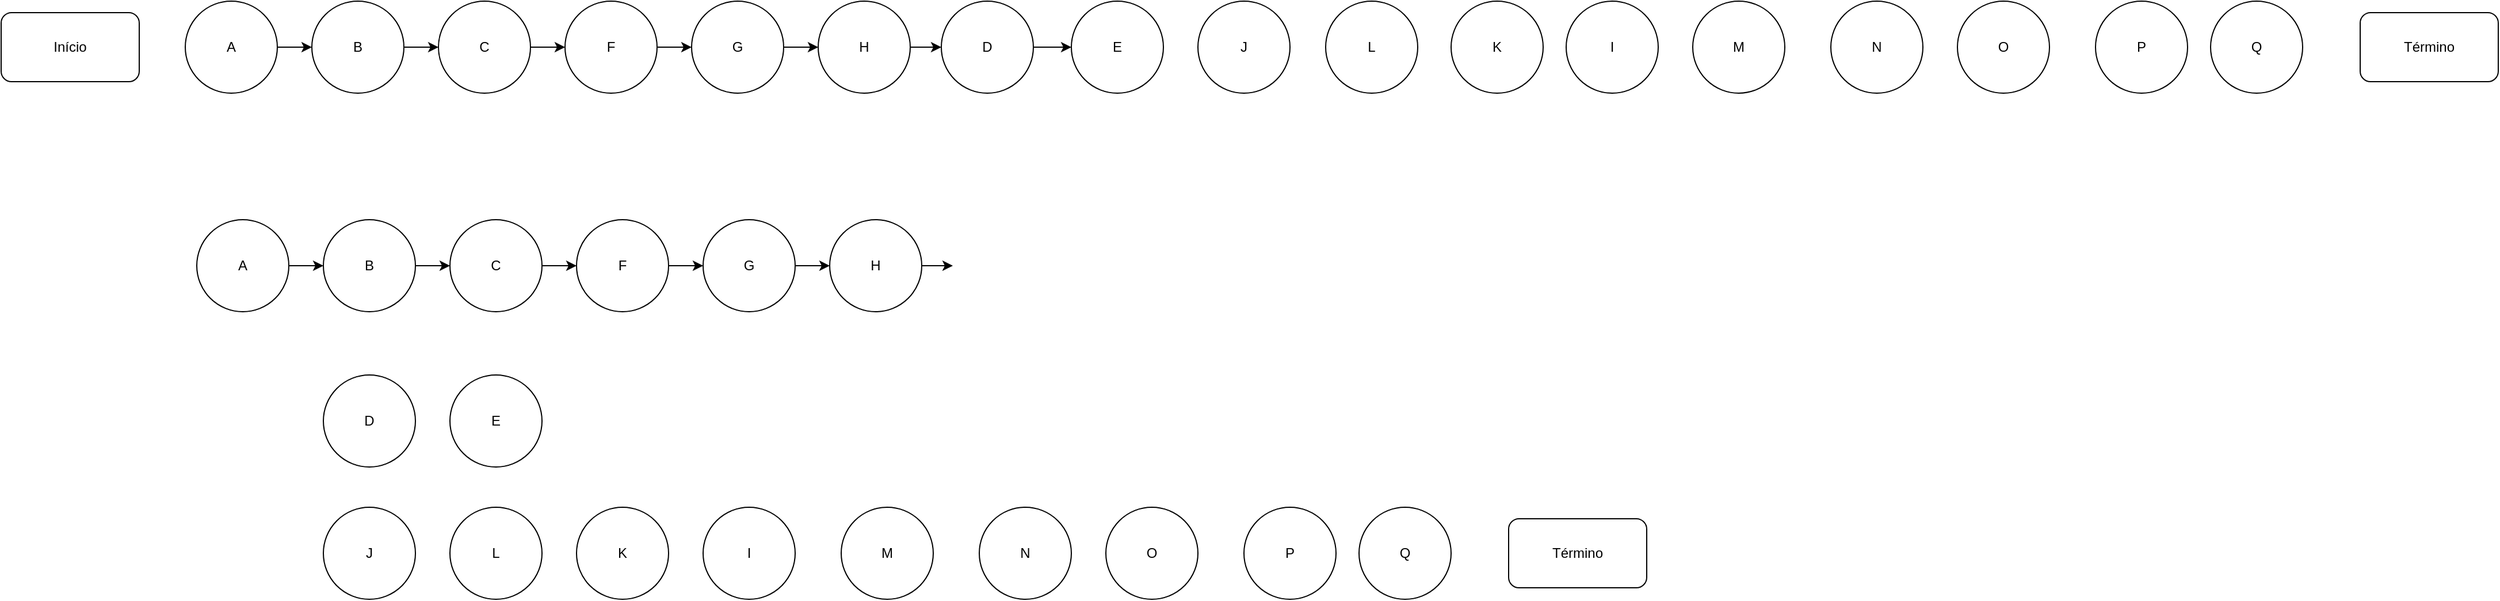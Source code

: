 <mxfile version="22.0.4" type="github">
  <diagram name="Página-1" id="EeEMfRmvSeRJ9JPgg5A5">
    <mxGraphModel dx="1434" dy="740" grid="1" gridSize="10" guides="1" tooltips="1" connect="1" arrows="1" fold="1" page="1" pageScale="1" pageWidth="827" pageHeight="1169" math="0" shadow="0">
      <root>
        <mxCell id="0" />
        <mxCell id="1" parent="0" />
        <mxCell id="ircmWR_Xl4GF2j0K4Pb5-1" value="Início" style="rounded=1;whiteSpace=wrap;html=1;" vertex="1" parent="1">
          <mxGeometry x="10" y="270" width="120" height="60" as="geometry" />
        </mxCell>
        <mxCell id="ircmWR_Xl4GF2j0K4Pb5-17" style="edgeStyle=orthogonalEdgeStyle;rounded=0;orthogonalLoop=1;jettySize=auto;html=1;exitX=1;exitY=0.5;exitDx=0;exitDy=0;" edge="1" parent="1" source="ircmWR_Xl4GF2j0K4Pb5-3" target="ircmWR_Xl4GF2j0K4Pb5-4">
          <mxGeometry relative="1" as="geometry" />
        </mxCell>
        <mxCell id="ircmWR_Xl4GF2j0K4Pb5-3" value="A" style="ellipse;whiteSpace=wrap;html=1;aspect=fixed;" vertex="1" parent="1">
          <mxGeometry x="170" y="260" width="80" height="80" as="geometry" />
        </mxCell>
        <mxCell id="ircmWR_Xl4GF2j0K4Pb5-19" style="edgeStyle=orthogonalEdgeStyle;rounded=0;orthogonalLoop=1;jettySize=auto;html=1;exitX=1;exitY=0.5;exitDx=0;exitDy=0;entryX=0;entryY=0.5;entryDx=0;entryDy=0;" edge="1" parent="1" source="ircmWR_Xl4GF2j0K4Pb5-4" target="ircmWR_Xl4GF2j0K4Pb5-5">
          <mxGeometry relative="1" as="geometry" />
        </mxCell>
        <mxCell id="ircmWR_Xl4GF2j0K4Pb5-4" value="B" style="ellipse;whiteSpace=wrap;html=1;aspect=fixed;" vertex="1" parent="1">
          <mxGeometry x="280" y="260" width="80" height="80" as="geometry" />
        </mxCell>
        <mxCell id="ircmWR_Xl4GF2j0K4Pb5-21" style="edgeStyle=orthogonalEdgeStyle;rounded=0;orthogonalLoop=1;jettySize=auto;html=1;exitX=1;exitY=0.5;exitDx=0;exitDy=0;entryX=0;entryY=0.5;entryDx=0;entryDy=0;" edge="1" parent="1" source="ircmWR_Xl4GF2j0K4Pb5-5" target="ircmWR_Xl4GF2j0K4Pb5-6">
          <mxGeometry relative="1" as="geometry" />
        </mxCell>
        <mxCell id="ircmWR_Xl4GF2j0K4Pb5-5" value="C" style="ellipse;whiteSpace=wrap;html=1;aspect=fixed;" vertex="1" parent="1">
          <mxGeometry x="390" y="260" width="80" height="80" as="geometry" />
        </mxCell>
        <mxCell id="ircmWR_Xl4GF2j0K4Pb5-22" style="edgeStyle=orthogonalEdgeStyle;rounded=0;orthogonalLoop=1;jettySize=auto;html=1;exitX=1;exitY=0.5;exitDx=0;exitDy=0;entryX=0;entryY=0.5;entryDx=0;entryDy=0;" edge="1" parent="1" source="ircmWR_Xl4GF2j0K4Pb5-6" target="ircmWR_Xl4GF2j0K4Pb5-7">
          <mxGeometry relative="1" as="geometry" />
        </mxCell>
        <mxCell id="ircmWR_Xl4GF2j0K4Pb5-6" value="F" style="ellipse;whiteSpace=wrap;html=1;aspect=fixed;" vertex="1" parent="1">
          <mxGeometry x="500" y="260" width="80" height="80" as="geometry" />
        </mxCell>
        <mxCell id="ircmWR_Xl4GF2j0K4Pb5-26" value="" style="edgeStyle=orthogonalEdgeStyle;rounded=0;orthogonalLoop=1;jettySize=auto;html=1;" edge="1" parent="1" source="ircmWR_Xl4GF2j0K4Pb5-7" target="ircmWR_Xl4GF2j0K4Pb5-25">
          <mxGeometry relative="1" as="geometry" />
        </mxCell>
        <mxCell id="ircmWR_Xl4GF2j0K4Pb5-7" value="G" style="ellipse;whiteSpace=wrap;html=1;aspect=fixed;" vertex="1" parent="1">
          <mxGeometry x="610" y="260" width="80" height="80" as="geometry" />
        </mxCell>
        <mxCell id="ircmWR_Xl4GF2j0K4Pb5-28" value="" style="edgeStyle=orthogonalEdgeStyle;rounded=0;orthogonalLoop=1;jettySize=auto;html=1;" edge="1" parent="1" source="ircmWR_Xl4GF2j0K4Pb5-9" target="ircmWR_Xl4GF2j0K4Pb5-10">
          <mxGeometry relative="1" as="geometry" />
        </mxCell>
        <mxCell id="ircmWR_Xl4GF2j0K4Pb5-9" value="D" style="ellipse;whiteSpace=wrap;html=1;aspect=fixed;" vertex="1" parent="1">
          <mxGeometry x="827" y="260" width="80" height="80" as="geometry" />
        </mxCell>
        <mxCell id="ircmWR_Xl4GF2j0K4Pb5-10" value="E" style="ellipse;whiteSpace=wrap;html=1;aspect=fixed;" vertex="1" parent="1">
          <mxGeometry x="940" y="260" width="80" height="80" as="geometry" />
        </mxCell>
        <mxCell id="ircmWR_Xl4GF2j0K4Pb5-11" value="J" style="ellipse;whiteSpace=wrap;html=1;aspect=fixed;" vertex="1" parent="1">
          <mxGeometry x="1050" y="260" width="80" height="80" as="geometry" />
        </mxCell>
        <mxCell id="ircmWR_Xl4GF2j0K4Pb5-27" value="" style="edgeStyle=orthogonalEdgeStyle;rounded=0;orthogonalLoop=1;jettySize=auto;html=1;" edge="1" parent="1" source="ircmWR_Xl4GF2j0K4Pb5-25" target="ircmWR_Xl4GF2j0K4Pb5-9">
          <mxGeometry relative="1" as="geometry" />
        </mxCell>
        <mxCell id="ircmWR_Xl4GF2j0K4Pb5-25" value="H" style="ellipse;whiteSpace=wrap;html=1;aspect=fixed;" vertex="1" parent="1">
          <mxGeometry x="720" y="260" width="80" height="80" as="geometry" />
        </mxCell>
        <mxCell id="ircmWR_Xl4GF2j0K4Pb5-29" value="L" style="ellipse;whiteSpace=wrap;html=1;aspect=fixed;" vertex="1" parent="1">
          <mxGeometry x="1161" y="260" width="80" height="80" as="geometry" />
        </mxCell>
        <mxCell id="ircmWR_Xl4GF2j0K4Pb5-30" value="I" style="ellipse;whiteSpace=wrap;html=1;aspect=fixed;" vertex="1" parent="1">
          <mxGeometry x="1370" y="260" width="80" height="80" as="geometry" />
        </mxCell>
        <mxCell id="ircmWR_Xl4GF2j0K4Pb5-31" value="K" style="ellipse;whiteSpace=wrap;html=1;aspect=fixed;" vertex="1" parent="1">
          <mxGeometry x="1270" y="260" width="80" height="80" as="geometry" />
        </mxCell>
        <mxCell id="ircmWR_Xl4GF2j0K4Pb5-32" value="M" style="ellipse;whiteSpace=wrap;html=1;aspect=fixed;" vertex="1" parent="1">
          <mxGeometry x="1480" y="260" width="80" height="80" as="geometry" />
        </mxCell>
        <mxCell id="ircmWR_Xl4GF2j0K4Pb5-33" value="N" style="ellipse;whiteSpace=wrap;html=1;aspect=fixed;" vertex="1" parent="1">
          <mxGeometry x="1600" y="260" width="80" height="80" as="geometry" />
        </mxCell>
        <mxCell id="ircmWR_Xl4GF2j0K4Pb5-34" value="O" style="ellipse;whiteSpace=wrap;html=1;aspect=fixed;" vertex="1" parent="1">
          <mxGeometry x="1710" y="260" width="80" height="80" as="geometry" />
        </mxCell>
        <mxCell id="ircmWR_Xl4GF2j0K4Pb5-35" value="P" style="ellipse;whiteSpace=wrap;html=1;aspect=fixed;" vertex="1" parent="1">
          <mxGeometry x="1830" y="260" width="80" height="80" as="geometry" />
        </mxCell>
        <mxCell id="ircmWR_Xl4GF2j0K4Pb5-36" value="Q" style="ellipse;whiteSpace=wrap;html=1;aspect=fixed;" vertex="1" parent="1">
          <mxGeometry x="1930" y="260" width="80" height="80" as="geometry" />
        </mxCell>
        <mxCell id="ircmWR_Xl4GF2j0K4Pb5-37" value="Término" style="rounded=1;whiteSpace=wrap;html=1;" vertex="1" parent="1">
          <mxGeometry x="2060" y="270" width="120" height="60" as="geometry" />
        </mxCell>
        <mxCell id="ircmWR_Xl4GF2j0K4Pb5-40" value="D" style="ellipse;whiteSpace=wrap;html=1;aspect=fixed;" vertex="1" parent="1">
          <mxGeometry x="290" y="585" width="80" height="80" as="geometry" />
        </mxCell>
        <mxCell id="ircmWR_Xl4GF2j0K4Pb5-41" style="edgeStyle=orthogonalEdgeStyle;rounded=0;orthogonalLoop=1;jettySize=auto;html=1;exitX=1;exitY=0.5;exitDx=0;exitDy=0;" edge="1" parent="1" source="ircmWR_Xl4GF2j0K4Pb5-42" target="ircmWR_Xl4GF2j0K4Pb5-44">
          <mxGeometry relative="1" as="geometry" />
        </mxCell>
        <mxCell id="ircmWR_Xl4GF2j0K4Pb5-42" value="A" style="ellipse;whiteSpace=wrap;html=1;aspect=fixed;" vertex="1" parent="1">
          <mxGeometry x="180" y="450" width="80" height="80" as="geometry" />
        </mxCell>
        <mxCell id="ircmWR_Xl4GF2j0K4Pb5-43" style="edgeStyle=orthogonalEdgeStyle;rounded=0;orthogonalLoop=1;jettySize=auto;html=1;exitX=1;exitY=0.5;exitDx=0;exitDy=0;entryX=0;entryY=0.5;entryDx=0;entryDy=0;" edge="1" parent="1" source="ircmWR_Xl4GF2j0K4Pb5-44" target="ircmWR_Xl4GF2j0K4Pb5-46">
          <mxGeometry relative="1" as="geometry" />
        </mxCell>
        <mxCell id="ircmWR_Xl4GF2j0K4Pb5-44" value="B" style="ellipse;whiteSpace=wrap;html=1;aspect=fixed;" vertex="1" parent="1">
          <mxGeometry x="290" y="450" width="80" height="80" as="geometry" />
        </mxCell>
        <mxCell id="ircmWR_Xl4GF2j0K4Pb5-45" style="edgeStyle=orthogonalEdgeStyle;rounded=0;orthogonalLoop=1;jettySize=auto;html=1;exitX=1;exitY=0.5;exitDx=0;exitDy=0;entryX=0;entryY=0.5;entryDx=0;entryDy=0;" edge="1" parent="1" source="ircmWR_Xl4GF2j0K4Pb5-46" target="ircmWR_Xl4GF2j0K4Pb5-48">
          <mxGeometry relative="1" as="geometry" />
        </mxCell>
        <mxCell id="ircmWR_Xl4GF2j0K4Pb5-46" value="C" style="ellipse;whiteSpace=wrap;html=1;aspect=fixed;" vertex="1" parent="1">
          <mxGeometry x="400" y="450" width="80" height="80" as="geometry" />
        </mxCell>
        <mxCell id="ircmWR_Xl4GF2j0K4Pb5-47" style="edgeStyle=orthogonalEdgeStyle;rounded=0;orthogonalLoop=1;jettySize=auto;html=1;exitX=1;exitY=0.5;exitDx=0;exitDy=0;entryX=0;entryY=0.5;entryDx=0;entryDy=0;" edge="1" parent="1" source="ircmWR_Xl4GF2j0K4Pb5-48" target="ircmWR_Xl4GF2j0K4Pb5-50">
          <mxGeometry relative="1" as="geometry" />
        </mxCell>
        <mxCell id="ircmWR_Xl4GF2j0K4Pb5-48" value="F" style="ellipse;whiteSpace=wrap;html=1;aspect=fixed;" vertex="1" parent="1">
          <mxGeometry x="510" y="450" width="80" height="80" as="geometry" />
        </mxCell>
        <mxCell id="ircmWR_Xl4GF2j0K4Pb5-49" value="" style="edgeStyle=orthogonalEdgeStyle;rounded=0;orthogonalLoop=1;jettySize=auto;html=1;" edge="1" parent="1" source="ircmWR_Xl4GF2j0K4Pb5-50" target="ircmWR_Xl4GF2j0K4Pb5-52">
          <mxGeometry relative="1" as="geometry" />
        </mxCell>
        <mxCell id="ircmWR_Xl4GF2j0K4Pb5-50" value="G" style="ellipse;whiteSpace=wrap;html=1;aspect=fixed;" vertex="1" parent="1">
          <mxGeometry x="620" y="450" width="80" height="80" as="geometry" />
        </mxCell>
        <mxCell id="ircmWR_Xl4GF2j0K4Pb5-51" value="" style="edgeStyle=orthogonalEdgeStyle;rounded=0;orthogonalLoop=1;jettySize=auto;html=1;" edge="1" parent="1" source="ircmWR_Xl4GF2j0K4Pb5-52">
          <mxGeometry relative="1" as="geometry">
            <mxPoint x="837" y="490" as="targetPoint" />
          </mxGeometry>
        </mxCell>
        <mxCell id="ircmWR_Xl4GF2j0K4Pb5-52" value="H" style="ellipse;whiteSpace=wrap;html=1;aspect=fixed;" vertex="1" parent="1">
          <mxGeometry x="730" y="450" width="80" height="80" as="geometry" />
        </mxCell>
        <mxCell id="ircmWR_Xl4GF2j0K4Pb5-65" value="E" style="ellipse;whiteSpace=wrap;html=1;aspect=fixed;" vertex="1" parent="1">
          <mxGeometry x="400" y="585" width="80" height="80" as="geometry" />
        </mxCell>
        <mxCell id="ircmWR_Xl4GF2j0K4Pb5-66" value="J" style="ellipse;whiteSpace=wrap;html=1;aspect=fixed;" vertex="1" parent="1">
          <mxGeometry x="290" y="700" width="80" height="80" as="geometry" />
        </mxCell>
        <mxCell id="ircmWR_Xl4GF2j0K4Pb5-67" value="L" style="ellipse;whiteSpace=wrap;html=1;aspect=fixed;" vertex="1" parent="1">
          <mxGeometry x="400" y="700" width="80" height="80" as="geometry" />
        </mxCell>
        <mxCell id="ircmWR_Xl4GF2j0K4Pb5-68" value="K" style="ellipse;whiteSpace=wrap;html=1;aspect=fixed;" vertex="1" parent="1">
          <mxGeometry x="510" y="700" width="80" height="80" as="geometry" />
        </mxCell>
        <mxCell id="ircmWR_Xl4GF2j0K4Pb5-69" value="I" style="ellipse;whiteSpace=wrap;html=1;aspect=fixed;" vertex="1" parent="1">
          <mxGeometry x="620" y="700" width="80" height="80" as="geometry" />
        </mxCell>
        <mxCell id="ircmWR_Xl4GF2j0K4Pb5-70" value="M" style="ellipse;whiteSpace=wrap;html=1;aspect=fixed;" vertex="1" parent="1">
          <mxGeometry x="740" y="700" width="80" height="80" as="geometry" />
        </mxCell>
        <mxCell id="ircmWR_Xl4GF2j0K4Pb5-71" value="N" style="ellipse;whiteSpace=wrap;html=1;aspect=fixed;" vertex="1" parent="1">
          <mxGeometry x="860" y="700" width="80" height="80" as="geometry" />
        </mxCell>
        <mxCell id="ircmWR_Xl4GF2j0K4Pb5-72" value="O" style="ellipse;whiteSpace=wrap;html=1;aspect=fixed;" vertex="1" parent="1">
          <mxGeometry x="970" y="700" width="80" height="80" as="geometry" />
        </mxCell>
        <mxCell id="ircmWR_Xl4GF2j0K4Pb5-73" value="P" style="ellipse;whiteSpace=wrap;html=1;aspect=fixed;" vertex="1" parent="1">
          <mxGeometry x="1090" y="700" width="80" height="80" as="geometry" />
        </mxCell>
        <mxCell id="ircmWR_Xl4GF2j0K4Pb5-74" value="Q" style="ellipse;whiteSpace=wrap;html=1;aspect=fixed;" vertex="1" parent="1">
          <mxGeometry x="1190" y="700" width="80" height="80" as="geometry" />
        </mxCell>
        <mxCell id="ircmWR_Xl4GF2j0K4Pb5-75" value="Término" style="rounded=1;whiteSpace=wrap;html=1;" vertex="1" parent="1">
          <mxGeometry x="1320" y="710" width="120" height="60" as="geometry" />
        </mxCell>
      </root>
    </mxGraphModel>
  </diagram>
</mxfile>
